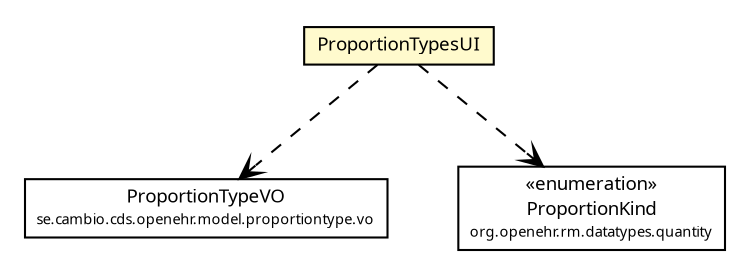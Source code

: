 #!/usr/local/bin/dot
#
# Class diagram 
# Generated by UMLGraph version R5_6 (http://www.umlgraph.org/)
#

digraph G {
	edge [fontname="Trebuchet MS",fontsize=10,labelfontname="Trebuchet MS",labelfontsize=10];
	node [fontname="Trebuchet MS",fontsize=10,shape=plaintext];
	nodesep=0.25;
	ranksep=0.5;
	// se.cambio.cds.openehr.model.proportiontype.vo.ProportionTypeVO
	c278298 [label=<<table title="se.cambio.cds.openehr.model.proportiontype.vo.ProportionTypeVO" border="0" cellborder="1" cellspacing="0" cellpadding="2" port="p" href="../../model/proportiontype/vo/ProportionTypeVO.html">
		<tr><td><table border="0" cellspacing="0" cellpadding="1">
<tr><td align="center" balign="center"><font face="Trebuchet MS"> ProportionTypeVO </font></td></tr>
<tr><td align="center" balign="center"><font face="Trebuchet MS" point-size="7.0"> se.cambio.cds.openehr.model.proportiontype.vo </font></td></tr>
		</table></td></tr>
		</table>>, URL="../../model/proportiontype/vo/ProportionTypeVO.html", fontname="Trebuchet MS", fontcolor="black", fontsize=9.0];
	// se.cambio.cds.openehr.view.applicationobjects.ProportionTypesUI
	c278315 [label=<<table title="se.cambio.cds.openehr.view.applicationobjects.ProportionTypesUI" border="0" cellborder="1" cellspacing="0" cellpadding="2" port="p" bgcolor="lemonChiffon" href="./ProportionTypesUI.html">
		<tr><td><table border="0" cellspacing="0" cellpadding="1">
<tr><td align="center" balign="center"><font face="Trebuchet MS"> ProportionTypesUI </font></td></tr>
		</table></td></tr>
		</table>>, URL="./ProportionTypesUI.html", fontname="Trebuchet MS", fontcolor="black", fontsize=9.0];
	// se.cambio.cds.openehr.view.applicationobjects.ProportionTypesUI DEPEND org.openehr.rm.datatypes.quantity.ProportionKind
	c278315:p -> c278524:p [taillabel="", label="", headlabel="", fontname="Trebuchet MS", fontcolor="black", fontsize=10.0, color="black", arrowhead=open, style=dashed];
	// se.cambio.cds.openehr.view.applicationobjects.ProportionTypesUI DEPEND se.cambio.cds.openehr.model.proportiontype.vo.ProportionTypeVO
	c278315:p -> c278298:p [taillabel="", label="", headlabel="", fontname="Trebuchet MS", fontcolor="black", fontsize=10.0, color="black", arrowhead=open, style=dashed];
	// org.openehr.rm.datatypes.quantity.ProportionKind
	c278524 [label=<<table title="org.openehr.rm.datatypes.quantity.ProportionKind" border="0" cellborder="1" cellspacing="0" cellpadding="2" port="p" href="http://java.sun.com/j2se/1.4.2/docs/api/org/openehr/rm/datatypes/quantity/ProportionKind.html">
		<tr><td><table border="0" cellspacing="0" cellpadding="1">
<tr><td align="center" balign="center"> &#171;enumeration&#187; </td></tr>
<tr><td align="center" balign="center"><font face="Trebuchet MS"> ProportionKind </font></td></tr>
<tr><td align="center" balign="center"><font face="Trebuchet MS" point-size="7.0"> org.openehr.rm.datatypes.quantity </font></td></tr>
		</table></td></tr>
		</table>>, URL="http://java.sun.com/j2se/1.4.2/docs/api/org/openehr/rm/datatypes/quantity/ProportionKind.html", fontname="Trebuchet MS", fontcolor="black", fontsize=9.0];
}


